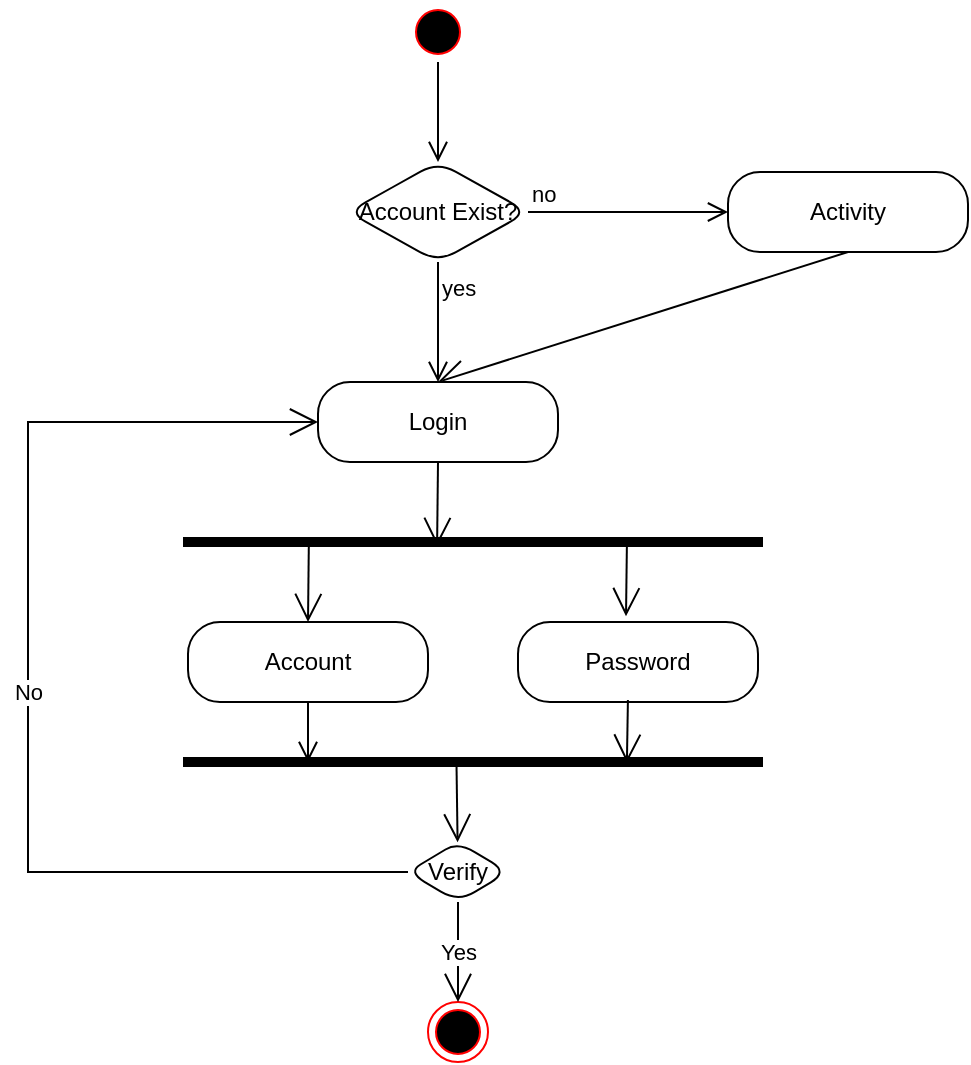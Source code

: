 <mxfile version="16.5.6" type="github">
  <diagram name="Page-1" id="e7e014a7-5840-1c2e-5031-d8a46d1fe8dd">
    <mxGraphModel dx="652" dy="445" grid="1" gridSize="10" guides="1" tooltips="1" connect="1" arrows="1" fold="1" page="1" pageScale="1" pageWidth="1169" pageHeight="826" background="none" math="0" shadow="0">
      <root>
        <mxCell id="0" />
        <mxCell id="1" parent="0" />
        <mxCell id="gMjj1C3U8HJatT0L1t91-66" value="" style="ellipse;html=1;shape=startState;fillColor=#000000;strokeColor=#ff0000;rounded=1;" vertex="1" parent="1">
          <mxGeometry x="450" y="270" width="30" height="30" as="geometry" />
        </mxCell>
        <mxCell id="gMjj1C3U8HJatT0L1t91-67" value="" style="edgeStyle=orthogonalEdgeStyle;html=1;verticalAlign=bottom;endArrow=open;endSize=8;rounded=0;entryX=0.5;entryY=0;entryDx=0;entryDy=0;" edge="1" source="gMjj1C3U8HJatT0L1t91-66" parent="1" target="gMjj1C3U8HJatT0L1t91-68">
          <mxGeometry relative="1" as="geometry">
            <mxPoint x="465" y="320" as="targetPoint" />
          </mxGeometry>
        </mxCell>
        <mxCell id="gMjj1C3U8HJatT0L1t91-68" value="Account Exist?" style="rhombus;whiteSpace=wrap;html=1;rounded=1;" vertex="1" parent="1">
          <mxGeometry x="420" y="350" width="90" height="50" as="geometry" />
        </mxCell>
        <mxCell id="gMjj1C3U8HJatT0L1t91-69" value="no" style="edgeStyle=orthogonalEdgeStyle;html=1;align=left;verticalAlign=bottom;endArrow=open;endSize=8;rounded=0;entryX=0;entryY=0.5;entryDx=0;entryDy=0;" edge="1" source="gMjj1C3U8HJatT0L1t91-68" parent="1" target="gMjj1C3U8HJatT0L1t91-72">
          <mxGeometry x="-1" relative="1" as="geometry">
            <mxPoint x="610" y="345" as="targetPoint" />
          </mxGeometry>
        </mxCell>
        <mxCell id="gMjj1C3U8HJatT0L1t91-70" value="yes" style="edgeStyle=orthogonalEdgeStyle;html=1;align=left;verticalAlign=top;endArrow=open;endSize=8;rounded=0;" edge="1" source="gMjj1C3U8HJatT0L1t91-68" parent="1">
          <mxGeometry x="-1" relative="1" as="geometry">
            <mxPoint x="465" y="460" as="targetPoint" />
          </mxGeometry>
        </mxCell>
        <mxCell id="gMjj1C3U8HJatT0L1t91-72" value="Activity" style="rounded=1;whiteSpace=wrap;html=1;arcSize=40;" vertex="1" parent="1">
          <mxGeometry x="610" y="355" width="120" height="40" as="geometry" />
        </mxCell>
        <mxCell id="gMjj1C3U8HJatT0L1t91-74" value="" style="endArrow=open;endFill=1;endSize=12;html=1;rounded=0;strokeColor=#000000;exitX=0.5;exitY=1;exitDx=0;exitDy=0;entryX=0.5;entryY=0;entryDx=0;entryDy=0;" edge="1" parent="1" source="gMjj1C3U8HJatT0L1t91-72" target="gMjj1C3U8HJatT0L1t91-75">
          <mxGeometry width="160" relative="1" as="geometry">
            <mxPoint x="490" y="460" as="sourcePoint" />
            <mxPoint x="470" y="430" as="targetPoint" />
          </mxGeometry>
        </mxCell>
        <mxCell id="gMjj1C3U8HJatT0L1t91-75" value="Login" style="rounded=1;whiteSpace=wrap;html=1;arcSize=40;" vertex="1" parent="1">
          <mxGeometry x="405" y="460" width="120" height="40" as="geometry" />
        </mxCell>
        <mxCell id="gMjj1C3U8HJatT0L1t91-79" value="" style="whiteSpace=wrap;html=1;shape=partialRectangle;top=0;left=0;bottom=1;right=0;points=[[0,1],[1,1]];fillColor=none;align=center;verticalAlign=bottom;routingCenterY=0.5;snapToPoint=1;recursiveResize=0;autosize=1;treeFolding=1;treeMoving=1;newEdgeStyle={&quot;edgeStyle&quot;:&quot;entityRelationEdgeStyle&quot;,&quot;startArrow&quot;:&quot;none&quot;,&quot;endArrow&quot;:&quot;none&quot;,&quot;segment&quot;:10,&quot;curved&quot;:1};rounded=1;strokeColor=#000000;strokeWidth=5;" vertex="1" parent="1">
          <mxGeometry x="340" y="520" width="285" height="20" as="geometry" />
        </mxCell>
        <mxCell id="gMjj1C3U8HJatT0L1t91-81" value="" style="whiteSpace=wrap;html=1;shape=partialRectangle;top=0;left=0;bottom=1;right=0;points=[[0,1],[1,1]];fillColor=none;align=center;verticalAlign=bottom;routingCenterY=0.5;snapToPoint=1;recursiveResize=0;autosize=1;treeFolding=1;treeMoving=1;newEdgeStyle={&quot;edgeStyle&quot;:&quot;entityRelationEdgeStyle&quot;,&quot;startArrow&quot;:&quot;none&quot;,&quot;endArrow&quot;:&quot;none&quot;,&quot;segment&quot;:10,&quot;curved&quot;:1};rounded=1;strokeColor=#000000;strokeWidth=5;" vertex="1" parent="1">
          <mxGeometry x="340" y="640" width="285" height="10" as="geometry" />
        </mxCell>
        <mxCell id="gMjj1C3U8HJatT0L1t91-84" value="" style="endArrow=open;endFill=1;endSize=12;html=1;rounded=0;strokeColor=#000000;exitX=0.5;exitY=1;exitDx=0;exitDy=0;entryX=0.437;entryY=1.1;entryDx=0;entryDy=0;entryPerimeter=0;" edge="1" parent="1" source="gMjj1C3U8HJatT0L1t91-75" target="gMjj1C3U8HJatT0L1t91-79">
          <mxGeometry width="160" relative="1" as="geometry">
            <mxPoint x="490" y="540" as="sourcePoint" />
            <mxPoint x="650" y="540" as="targetPoint" />
          </mxGeometry>
        </mxCell>
        <mxCell id="gMjj1C3U8HJatT0L1t91-85" value="Account" style="rounded=1;whiteSpace=wrap;html=1;arcSize=40;" vertex="1" parent="1">
          <mxGeometry x="340" y="580" width="120" height="40" as="geometry" />
        </mxCell>
        <mxCell id="gMjj1C3U8HJatT0L1t91-86" value="" style="edgeStyle=orthogonalEdgeStyle;html=1;verticalAlign=bottom;endArrow=open;endSize=8;rounded=0;" edge="1" source="gMjj1C3U8HJatT0L1t91-85" parent="1">
          <mxGeometry relative="1" as="geometry">
            <mxPoint x="400" y="650" as="targetPoint" />
          </mxGeometry>
        </mxCell>
        <mxCell id="gMjj1C3U8HJatT0L1t91-87" value="" style="endArrow=open;endFill=1;endSize=12;html=1;rounded=0;strokeColor=#000000;exitX=0.212;exitY=1.017;exitDx=0;exitDy=0;exitPerimeter=0;entryX=0.5;entryY=0;entryDx=0;entryDy=0;" edge="1" parent="1" source="gMjj1C3U8HJatT0L1t91-79" target="gMjj1C3U8HJatT0L1t91-85">
          <mxGeometry width="160" relative="1" as="geometry">
            <mxPoint x="490" y="590" as="sourcePoint" />
            <mxPoint x="650" y="590" as="targetPoint" />
          </mxGeometry>
        </mxCell>
        <mxCell id="gMjj1C3U8HJatT0L1t91-88" value="" style="endArrow=open;endFill=1;endSize=12;html=1;rounded=0;strokeColor=#000000;exitX=0.77;exitY=1.058;exitDx=0;exitDy=0;exitPerimeter=0;entryX=0.45;entryY=-0.073;entryDx=0;entryDy=0;entryPerimeter=0;" edge="1" parent="1" source="gMjj1C3U8HJatT0L1t91-79" target="gMjj1C3U8HJatT0L1t91-89">
          <mxGeometry width="160" relative="1" as="geometry">
            <mxPoint x="410.42" y="550.34" as="sourcePoint" />
            <mxPoint x="559" y="570" as="targetPoint" />
          </mxGeometry>
        </mxCell>
        <mxCell id="gMjj1C3U8HJatT0L1t91-89" value="Password" style="rounded=1;whiteSpace=wrap;html=1;arcSize=40;" vertex="1" parent="1">
          <mxGeometry x="505" y="580" width="120" height="40" as="geometry" />
        </mxCell>
        <mxCell id="gMjj1C3U8HJatT0L1t91-91" value="" style="endArrow=open;endFill=1;endSize=12;html=1;rounded=0;strokeColor=#000000;entryX=0.77;entryY=1.033;entryDx=0;entryDy=0;entryPerimeter=0;exitX=0.458;exitY=0.975;exitDx=0;exitDy=0;exitPerimeter=0;" edge="1" parent="1" source="gMjj1C3U8HJatT0L1t91-89" target="gMjj1C3U8HJatT0L1t91-81">
          <mxGeometry width="160" relative="1" as="geometry">
            <mxPoint x="430" y="610" as="sourcePoint" />
            <mxPoint x="590" y="610" as="targetPoint" />
          </mxGeometry>
        </mxCell>
        <mxCell id="gMjj1C3U8HJatT0L1t91-92" value="" style="endArrow=open;endFill=1;endSize=12;html=1;rounded=0;strokeColor=#000000;exitX=0.471;exitY=1.017;exitDx=0;exitDy=0;exitPerimeter=0;" edge="1" parent="1" source="gMjj1C3U8HJatT0L1t91-81" target="gMjj1C3U8HJatT0L1t91-93">
          <mxGeometry width="160" relative="1" as="geometry">
            <mxPoint x="400" y="660" as="sourcePoint" />
            <mxPoint x="474" y="690" as="targetPoint" />
          </mxGeometry>
        </mxCell>
        <mxCell id="gMjj1C3U8HJatT0L1t91-93" value="Verify" style="rhombus;whiteSpace=wrap;html=1;rounded=1;" vertex="1" parent="1">
          <mxGeometry x="450" y="690" width="50" height="30" as="geometry" />
        </mxCell>
        <mxCell id="gMjj1C3U8HJatT0L1t91-94" value="" style="ellipse;html=1;shape=endState;fillColor=#000000;strokeColor=#ff0000;rounded=1;" vertex="1" parent="1">
          <mxGeometry x="460" y="770" width="30" height="30" as="geometry" />
        </mxCell>
        <mxCell id="gMjj1C3U8HJatT0L1t91-95" value="Yes" style="endArrow=open;endFill=1;endSize=12;html=1;rounded=0;strokeColor=#000000;exitX=0.5;exitY=1;exitDx=0;exitDy=0;" edge="1" parent="1" source="gMjj1C3U8HJatT0L1t91-93" target="gMjj1C3U8HJatT0L1t91-94">
          <mxGeometry width="160" relative="1" as="geometry">
            <mxPoint x="400" y="660" as="sourcePoint" />
            <mxPoint x="560" y="660" as="targetPoint" />
          </mxGeometry>
        </mxCell>
        <mxCell id="gMjj1C3U8HJatT0L1t91-96" value="No" style="endArrow=open;endFill=1;endSize=12;html=1;rounded=0;strokeColor=#000000;exitX=0;exitY=0.5;exitDx=0;exitDy=0;entryX=0;entryY=0.5;entryDx=0;entryDy=0;" edge="1" parent="1" source="gMjj1C3U8HJatT0L1t91-93" target="gMjj1C3U8HJatT0L1t91-75">
          <mxGeometry width="160" relative="1" as="geometry">
            <mxPoint x="400" y="660" as="sourcePoint" />
            <mxPoint x="560" y="660" as="targetPoint" />
            <Array as="points">
              <mxPoint x="260" y="705" />
              <mxPoint x="260" y="480" />
            </Array>
          </mxGeometry>
        </mxCell>
      </root>
    </mxGraphModel>
  </diagram>
</mxfile>
